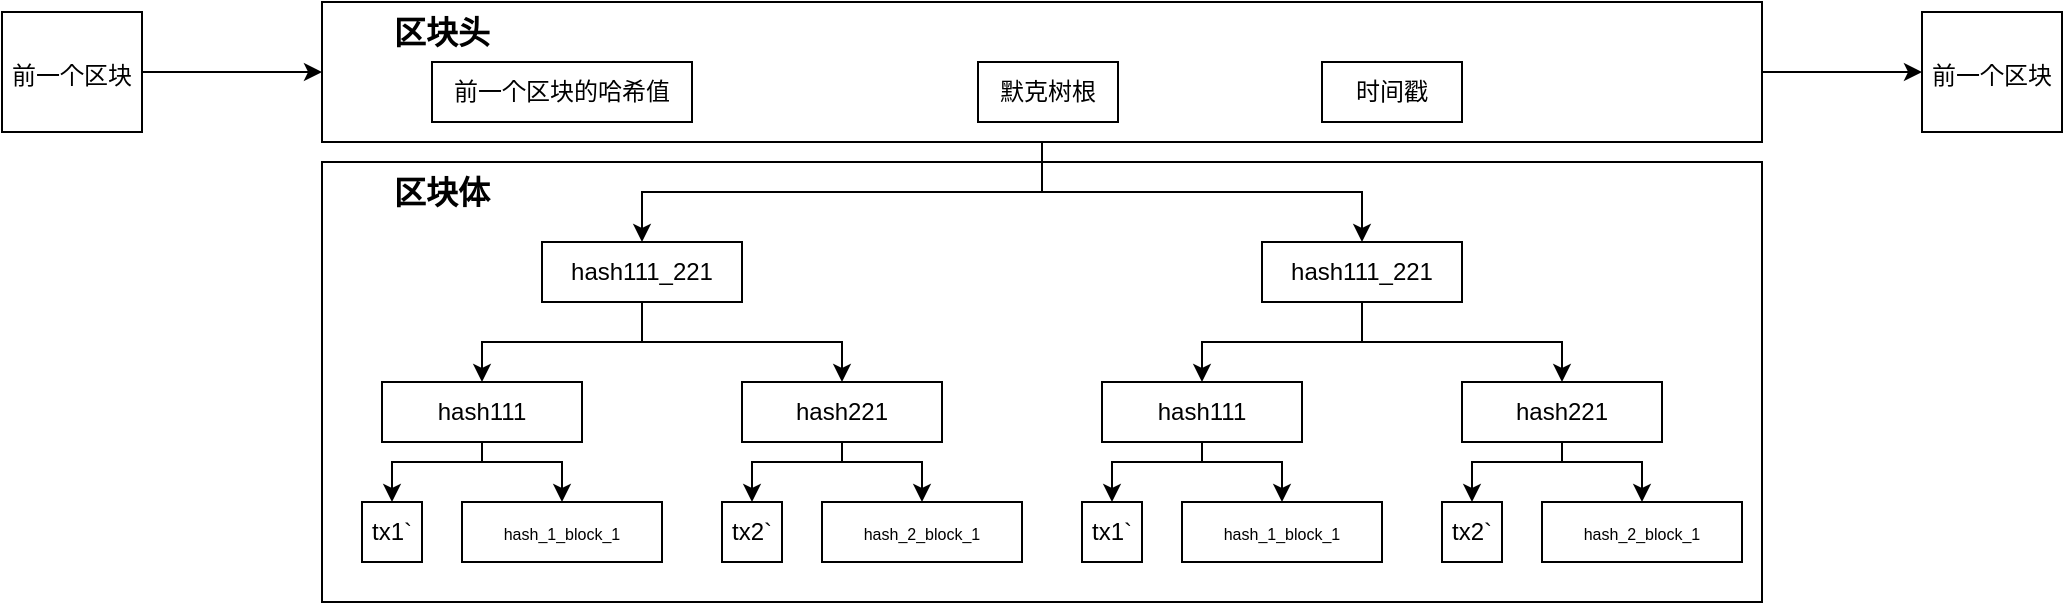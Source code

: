 <mxfile version="20.0.3" type="github">
  <diagram id="3rsK4sRMyDqufHuRaAZe" name="Page-1">
    <mxGraphModel dx="2249" dy="762" grid="1" gridSize="10" guides="1" tooltips="1" connect="1" arrows="1" fold="1" page="1" pageScale="1" pageWidth="827" pageHeight="1169" math="0" shadow="0">
      <root>
        <mxCell id="0" />
        <mxCell id="1" parent="0" />
        <mxCell id="U90KXrBJ-N6k7Ng19d0M-47" style="edgeStyle=orthogonalEdgeStyle;rounded=0;orthogonalLoop=1;jettySize=auto;html=1;entryX=0.5;entryY=0;entryDx=0;entryDy=0;fontSize=8;" edge="1" parent="1" source="U90KXrBJ-N6k7Ng19d0M-1" target="U90KXrBJ-N6k7Ng19d0M-40">
          <mxGeometry relative="1" as="geometry" />
        </mxCell>
        <mxCell id="U90KXrBJ-N6k7Ng19d0M-48" style="edgeStyle=orthogonalEdgeStyle;rounded=0;orthogonalLoop=1;jettySize=auto;html=1;entryX=0.5;entryY=0;entryDx=0;entryDy=0;fontSize=8;" edge="1" parent="1" source="U90KXrBJ-N6k7Ng19d0M-1" target="U90KXrBJ-N6k7Ng19d0M-20">
          <mxGeometry relative="1" as="geometry" />
        </mxCell>
        <mxCell id="U90KXrBJ-N6k7Ng19d0M-61" style="edgeStyle=orthogonalEdgeStyle;rounded=0;orthogonalLoop=1;jettySize=auto;html=1;entryX=0;entryY=0.5;entryDx=0;entryDy=0;fontSize=12;" edge="1" parent="1" source="U90KXrBJ-N6k7Ng19d0M-1" target="U90KXrBJ-N6k7Ng19d0M-60">
          <mxGeometry relative="1" as="geometry" />
        </mxCell>
        <mxCell id="U90KXrBJ-N6k7Ng19d0M-1" value="" style="rounded=0;whiteSpace=wrap;html=1;fillColor=none;" vertex="1" parent="1">
          <mxGeometry x="80" y="340" width="720" height="70" as="geometry" />
        </mxCell>
        <mxCell id="U90KXrBJ-N6k7Ng19d0M-2" value="前一个区块的哈希值" style="rounded=0;whiteSpace=wrap;html=1;fillColor=default;" vertex="1" parent="1">
          <mxGeometry x="135" y="370" width="130" height="30" as="geometry" />
        </mxCell>
        <mxCell id="U90KXrBJ-N6k7Ng19d0M-4" value="默克树根" style="rounded=0;whiteSpace=wrap;html=1;fillColor=default;" vertex="1" parent="1">
          <mxGeometry x="408" y="370" width="70" height="30" as="geometry" />
        </mxCell>
        <mxCell id="U90KXrBJ-N6k7Ng19d0M-5" value="时间戳" style="rounded=0;whiteSpace=wrap;html=1;fillColor=default;" vertex="1" parent="1">
          <mxGeometry x="580" y="370" width="70" height="30" as="geometry" />
        </mxCell>
        <mxCell id="U90KXrBJ-N6k7Ng19d0M-7" value="tx1`" style="rounded=0;whiteSpace=wrap;html=1;fillColor=default;" vertex="1" parent="1">
          <mxGeometry x="100" y="590" width="30" height="30" as="geometry" />
        </mxCell>
        <mxCell id="U90KXrBJ-N6k7Ng19d0M-8" value="&lt;font style=&quot;font-size: 8px;&quot;&gt;hash_1_block_1&lt;/font&gt;" style="rounded=0;whiteSpace=wrap;html=1;fillColor=default;" vertex="1" parent="1">
          <mxGeometry x="150" y="590" width="100" height="30" as="geometry" />
        </mxCell>
        <mxCell id="U90KXrBJ-N6k7Ng19d0M-24" style="edgeStyle=orthogonalEdgeStyle;rounded=0;orthogonalLoop=1;jettySize=auto;html=1;entryX=0.5;entryY=0;entryDx=0;entryDy=0;fontSize=8;" edge="1" parent="1" source="U90KXrBJ-N6k7Ng19d0M-9" target="U90KXrBJ-N6k7Ng19d0M-7">
          <mxGeometry relative="1" as="geometry">
            <Array as="points">
              <mxPoint x="160" y="570" />
              <mxPoint x="115" y="570" />
            </Array>
          </mxGeometry>
        </mxCell>
        <mxCell id="U90KXrBJ-N6k7Ng19d0M-25" style="edgeStyle=orthogonalEdgeStyle;rounded=0;orthogonalLoop=1;jettySize=auto;html=1;fontSize=8;" edge="1" parent="1" source="U90KXrBJ-N6k7Ng19d0M-9" target="U90KXrBJ-N6k7Ng19d0M-8">
          <mxGeometry relative="1" as="geometry">
            <Array as="points">
              <mxPoint x="160" y="570" />
              <mxPoint x="200" y="570" />
            </Array>
          </mxGeometry>
        </mxCell>
        <mxCell id="U90KXrBJ-N6k7Ng19d0M-9" value="hash111" style="rounded=0;whiteSpace=wrap;html=1;fillColor=default;" vertex="1" parent="1">
          <mxGeometry x="110" y="530" width="100" height="30" as="geometry" />
        </mxCell>
        <mxCell id="U90KXrBJ-N6k7Ng19d0M-31" style="edgeStyle=orthogonalEdgeStyle;rounded=0;orthogonalLoop=1;jettySize=auto;html=1;entryX=0.5;entryY=0;entryDx=0;entryDy=0;fontSize=8;" edge="1" parent="1" source="U90KXrBJ-N6k7Ng19d0M-20" target="U90KXrBJ-N6k7Ng19d0M-9">
          <mxGeometry relative="1" as="geometry" />
        </mxCell>
        <mxCell id="U90KXrBJ-N6k7Ng19d0M-32" style="edgeStyle=orthogonalEdgeStyle;rounded=0;orthogonalLoop=1;jettySize=auto;html=1;entryX=0.5;entryY=0;entryDx=0;entryDy=0;fontSize=8;" edge="1" parent="1" source="U90KXrBJ-N6k7Ng19d0M-20" target="U90KXrBJ-N6k7Ng19d0M-30">
          <mxGeometry relative="1" as="geometry" />
        </mxCell>
        <mxCell id="U90KXrBJ-N6k7Ng19d0M-20" value="hash111_221" style="rounded=0;whiteSpace=wrap;html=1;fillColor=default;" vertex="1" parent="1">
          <mxGeometry x="190" y="460" width="100" height="30" as="geometry" />
        </mxCell>
        <mxCell id="U90KXrBJ-N6k7Ng19d0M-26" value="tx2`" style="rounded=0;whiteSpace=wrap;html=1;fillColor=default;" vertex="1" parent="1">
          <mxGeometry x="280" y="590" width="30" height="30" as="geometry" />
        </mxCell>
        <mxCell id="U90KXrBJ-N6k7Ng19d0M-27" value="&lt;font style=&quot;font-size: 8px;&quot;&gt;hash_2_block_1&lt;/font&gt;" style="rounded=0;whiteSpace=wrap;html=1;fillColor=default;" vertex="1" parent="1">
          <mxGeometry x="330" y="590" width="100" height="30" as="geometry" />
        </mxCell>
        <mxCell id="U90KXrBJ-N6k7Ng19d0M-28" style="edgeStyle=orthogonalEdgeStyle;rounded=0;orthogonalLoop=1;jettySize=auto;html=1;entryX=0.5;entryY=0;entryDx=0;entryDy=0;fontSize=8;" edge="1" parent="1" source="U90KXrBJ-N6k7Ng19d0M-30" target="U90KXrBJ-N6k7Ng19d0M-26">
          <mxGeometry relative="1" as="geometry">
            <Array as="points">
              <mxPoint x="340" y="570" />
              <mxPoint x="295" y="570" />
            </Array>
          </mxGeometry>
        </mxCell>
        <mxCell id="U90KXrBJ-N6k7Ng19d0M-29" style="edgeStyle=orthogonalEdgeStyle;rounded=0;orthogonalLoop=1;jettySize=auto;html=1;fontSize=8;" edge="1" parent="1" source="U90KXrBJ-N6k7Ng19d0M-30" target="U90KXrBJ-N6k7Ng19d0M-27">
          <mxGeometry relative="1" as="geometry">
            <Array as="points">
              <mxPoint x="340" y="570" />
              <mxPoint x="380" y="570" />
            </Array>
          </mxGeometry>
        </mxCell>
        <mxCell id="U90KXrBJ-N6k7Ng19d0M-30" value="hash221" style="rounded=0;whiteSpace=wrap;html=1;fillColor=default;" vertex="1" parent="1">
          <mxGeometry x="290" y="530" width="100" height="30" as="geometry" />
        </mxCell>
        <mxCell id="U90KXrBJ-N6k7Ng19d0M-33" value="tx1`" style="rounded=0;whiteSpace=wrap;html=1;fillColor=default;" vertex="1" parent="1">
          <mxGeometry x="460" y="590" width="30" height="30" as="geometry" />
        </mxCell>
        <mxCell id="U90KXrBJ-N6k7Ng19d0M-34" value="&lt;font style=&quot;font-size: 8px;&quot;&gt;hash_1_block_1&lt;/font&gt;" style="rounded=0;whiteSpace=wrap;html=1;fillColor=default;" vertex="1" parent="1">
          <mxGeometry x="510" y="590" width="100" height="30" as="geometry" />
        </mxCell>
        <mxCell id="U90KXrBJ-N6k7Ng19d0M-35" style="edgeStyle=orthogonalEdgeStyle;rounded=0;orthogonalLoop=1;jettySize=auto;html=1;entryX=0.5;entryY=0;entryDx=0;entryDy=0;fontSize=8;" edge="1" parent="1" source="U90KXrBJ-N6k7Ng19d0M-37" target="U90KXrBJ-N6k7Ng19d0M-33">
          <mxGeometry relative="1" as="geometry">
            <Array as="points">
              <mxPoint x="520" y="570" />
              <mxPoint x="475" y="570" />
            </Array>
          </mxGeometry>
        </mxCell>
        <mxCell id="U90KXrBJ-N6k7Ng19d0M-36" style="edgeStyle=orthogonalEdgeStyle;rounded=0;orthogonalLoop=1;jettySize=auto;html=1;fontSize=8;" edge="1" parent="1" source="U90KXrBJ-N6k7Ng19d0M-37" target="U90KXrBJ-N6k7Ng19d0M-34">
          <mxGeometry relative="1" as="geometry">
            <Array as="points">
              <mxPoint x="520" y="570" />
              <mxPoint x="560" y="570" />
            </Array>
          </mxGeometry>
        </mxCell>
        <mxCell id="U90KXrBJ-N6k7Ng19d0M-37" value="hash111" style="rounded=0;whiteSpace=wrap;html=1;fillColor=default;" vertex="1" parent="1">
          <mxGeometry x="470" y="530" width="100" height="30" as="geometry" />
        </mxCell>
        <mxCell id="U90KXrBJ-N6k7Ng19d0M-38" style="edgeStyle=orthogonalEdgeStyle;rounded=0;orthogonalLoop=1;jettySize=auto;html=1;entryX=0.5;entryY=0;entryDx=0;entryDy=0;fontSize=8;" edge="1" parent="1" source="U90KXrBJ-N6k7Ng19d0M-40" target="U90KXrBJ-N6k7Ng19d0M-37">
          <mxGeometry relative="1" as="geometry" />
        </mxCell>
        <mxCell id="U90KXrBJ-N6k7Ng19d0M-39" style="edgeStyle=orthogonalEdgeStyle;rounded=0;orthogonalLoop=1;jettySize=auto;html=1;entryX=0.5;entryY=0;entryDx=0;entryDy=0;fontSize=8;" edge="1" parent="1" source="U90KXrBJ-N6k7Ng19d0M-40" target="U90KXrBJ-N6k7Ng19d0M-45">
          <mxGeometry relative="1" as="geometry" />
        </mxCell>
        <mxCell id="U90KXrBJ-N6k7Ng19d0M-40" value="hash111_221" style="rounded=0;whiteSpace=wrap;html=1;fillColor=default;" vertex="1" parent="1">
          <mxGeometry x="550" y="460" width="100" height="30" as="geometry" />
        </mxCell>
        <mxCell id="U90KXrBJ-N6k7Ng19d0M-41" value="tx2`" style="rounded=0;whiteSpace=wrap;html=1;fillColor=default;" vertex="1" parent="1">
          <mxGeometry x="640" y="590" width="30" height="30" as="geometry" />
        </mxCell>
        <mxCell id="U90KXrBJ-N6k7Ng19d0M-42" value="&lt;font style=&quot;font-size: 8px;&quot;&gt;hash_2_block_1&lt;/font&gt;" style="rounded=0;whiteSpace=wrap;html=1;fillColor=default;" vertex="1" parent="1">
          <mxGeometry x="690" y="590" width="100" height="30" as="geometry" />
        </mxCell>
        <mxCell id="U90KXrBJ-N6k7Ng19d0M-43" style="edgeStyle=orthogonalEdgeStyle;rounded=0;orthogonalLoop=1;jettySize=auto;html=1;entryX=0.5;entryY=0;entryDx=0;entryDy=0;fontSize=8;" edge="1" parent="1" source="U90KXrBJ-N6k7Ng19d0M-45" target="U90KXrBJ-N6k7Ng19d0M-41">
          <mxGeometry relative="1" as="geometry">
            <Array as="points">
              <mxPoint x="700" y="570" />
              <mxPoint x="655" y="570" />
            </Array>
          </mxGeometry>
        </mxCell>
        <mxCell id="U90KXrBJ-N6k7Ng19d0M-44" style="edgeStyle=orthogonalEdgeStyle;rounded=0;orthogonalLoop=1;jettySize=auto;html=1;fontSize=8;" edge="1" parent="1" source="U90KXrBJ-N6k7Ng19d0M-45" target="U90KXrBJ-N6k7Ng19d0M-42">
          <mxGeometry relative="1" as="geometry">
            <Array as="points">
              <mxPoint x="700" y="570" />
              <mxPoint x="740" y="570" />
            </Array>
          </mxGeometry>
        </mxCell>
        <mxCell id="U90KXrBJ-N6k7Ng19d0M-45" value="hash221" style="rounded=0;whiteSpace=wrap;html=1;fillColor=default;" vertex="1" parent="1">
          <mxGeometry x="650" y="530" width="100" height="30" as="geometry" />
        </mxCell>
        <mxCell id="U90KXrBJ-N6k7Ng19d0M-49" value="" style="rounded=0;whiteSpace=wrap;html=1;fillColor=none;" vertex="1" parent="1">
          <mxGeometry x="80" y="420" width="720" height="220" as="geometry" />
        </mxCell>
        <mxCell id="U90KXrBJ-N6k7Ng19d0M-50" value="&lt;span style=&quot;font-size: 16px;&quot;&gt;&lt;b&gt;区块体&lt;/b&gt;&lt;/span&gt;" style="text;html=1;strokeColor=none;fillColor=none;align=center;verticalAlign=middle;whiteSpace=wrap;rounded=0;" vertex="1" parent="1">
          <mxGeometry x="80" y="420" width="120" height="30" as="geometry" />
        </mxCell>
        <mxCell id="U90KXrBJ-N6k7Ng19d0M-51" value="&lt;span style=&quot;font-size: 16px;&quot;&gt;&lt;b&gt;区块头&lt;/b&gt;&lt;/span&gt;" style="text;html=1;strokeColor=none;fillColor=none;align=center;verticalAlign=middle;whiteSpace=wrap;rounded=0;" vertex="1" parent="1">
          <mxGeometry x="80" y="340" width="120" height="30" as="geometry" />
        </mxCell>
        <mxCell id="U90KXrBJ-N6k7Ng19d0M-58" style="edgeStyle=orthogonalEdgeStyle;rounded=0;orthogonalLoop=1;jettySize=auto;html=1;entryX=0;entryY=0.5;entryDx=0;entryDy=0;fontSize=12;" edge="1" parent="1" source="U90KXrBJ-N6k7Ng19d0M-57" target="U90KXrBJ-N6k7Ng19d0M-1">
          <mxGeometry relative="1" as="geometry" />
        </mxCell>
        <mxCell id="U90KXrBJ-N6k7Ng19d0M-57" value="&lt;font style=&quot;font-size: 12px;&quot;&gt;前一个区块&lt;/font&gt;" style="rounded=0;whiteSpace=wrap;html=1;fontSize=16;fillColor=default;" vertex="1" parent="1">
          <mxGeometry x="-80" y="345" width="70" height="60" as="geometry" />
        </mxCell>
        <mxCell id="U90KXrBJ-N6k7Ng19d0M-60" value="&lt;font style=&quot;font-size: 12px;&quot;&gt;前一个区块&lt;/font&gt;" style="rounded=0;whiteSpace=wrap;html=1;fontSize=16;fillColor=default;" vertex="1" parent="1">
          <mxGeometry x="880" y="345" width="70" height="60" as="geometry" />
        </mxCell>
      </root>
    </mxGraphModel>
  </diagram>
</mxfile>
